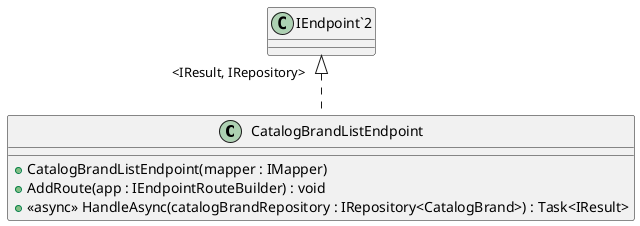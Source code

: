 @startuml CatalogBrandListEndpoint
class CatalogBrandListEndpoint  {
    + CatalogBrandListEndpoint(mapper : IMapper)
    + AddRoute(app : IEndpointRouteBuilder) : void
    + <<async>> HandleAsync(catalogBrandRepository : IRepository<CatalogBrand>) : Task<IResult>
}
"IEndpoint`2" "<IResult, IRepository>" <|.. CatalogBrandListEndpoint
@enduml